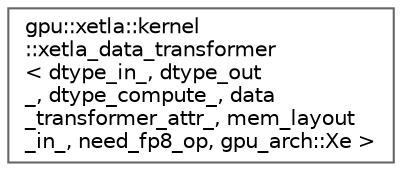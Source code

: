 digraph "Graphical Class Hierarchy"
{
 // LATEX_PDF_SIZE
  bgcolor="transparent";
  edge [fontname=Helvetica,fontsize=10,labelfontname=Helvetica,labelfontsize=10];
  node [fontname=Helvetica,fontsize=10,shape=box,height=0.2,width=0.4];
  rankdir="LR";
  Node0 [id="Node000000",label="gpu::xetla::kernel\l::xetla_data_transformer\l\< dtype_in_, dtype_out\l_, dtype_compute_, data\l_transformer_attr_, mem_layout\l_in_, need_fp8_op, gpu_arch::Xe \>",height=0.2,width=0.4,color="grey40", fillcolor="white", style="filled",URL="$structgpu_1_1xetla_1_1kernel_1_1xetla__data__transformer_3_01dtype__in___00_01dtype__out___00_014a477369ffef328160ffcdf09316fb24.html",tooltip="Is the data_transformer functor for Xe Each time, each thread will load sg_tile_m x sg_tile_n data in..."];
}

